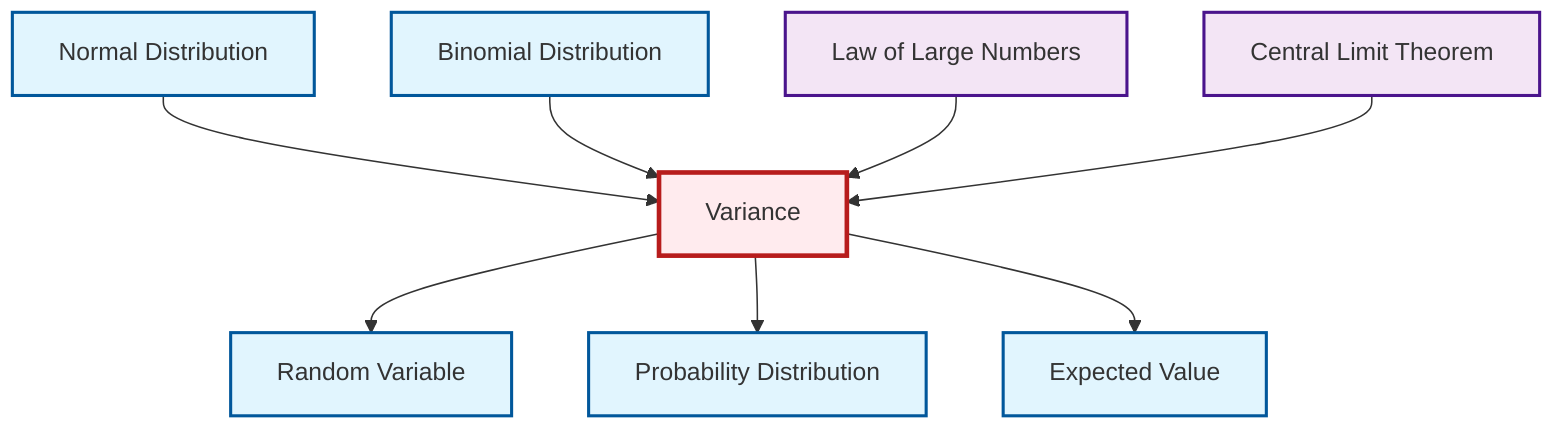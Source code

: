 graph TD
    classDef definition fill:#e1f5fe,stroke:#01579b,stroke-width:2px
    classDef theorem fill:#f3e5f5,stroke:#4a148c,stroke-width:2px
    classDef axiom fill:#fff3e0,stroke:#e65100,stroke-width:2px
    classDef example fill:#e8f5e9,stroke:#1b5e20,stroke-width:2px
    classDef current fill:#ffebee,stroke:#b71c1c,stroke-width:3px
    def-probability-distribution["Probability Distribution"]:::definition
    def-normal-distribution["Normal Distribution"]:::definition
    def-expectation["Expected Value"]:::definition
    def-random-variable["Random Variable"]:::definition
    thm-law-of-large-numbers["Law of Large Numbers"]:::theorem
    def-variance["Variance"]:::definition
    thm-central-limit["Central Limit Theorem"]:::theorem
    def-binomial-distribution["Binomial Distribution"]:::definition
    def-variance --> def-random-variable
    def-normal-distribution --> def-variance
    def-variance --> def-probability-distribution
    def-binomial-distribution --> def-variance
    def-variance --> def-expectation
    thm-law-of-large-numbers --> def-variance
    thm-central-limit --> def-variance
    class def-variance current